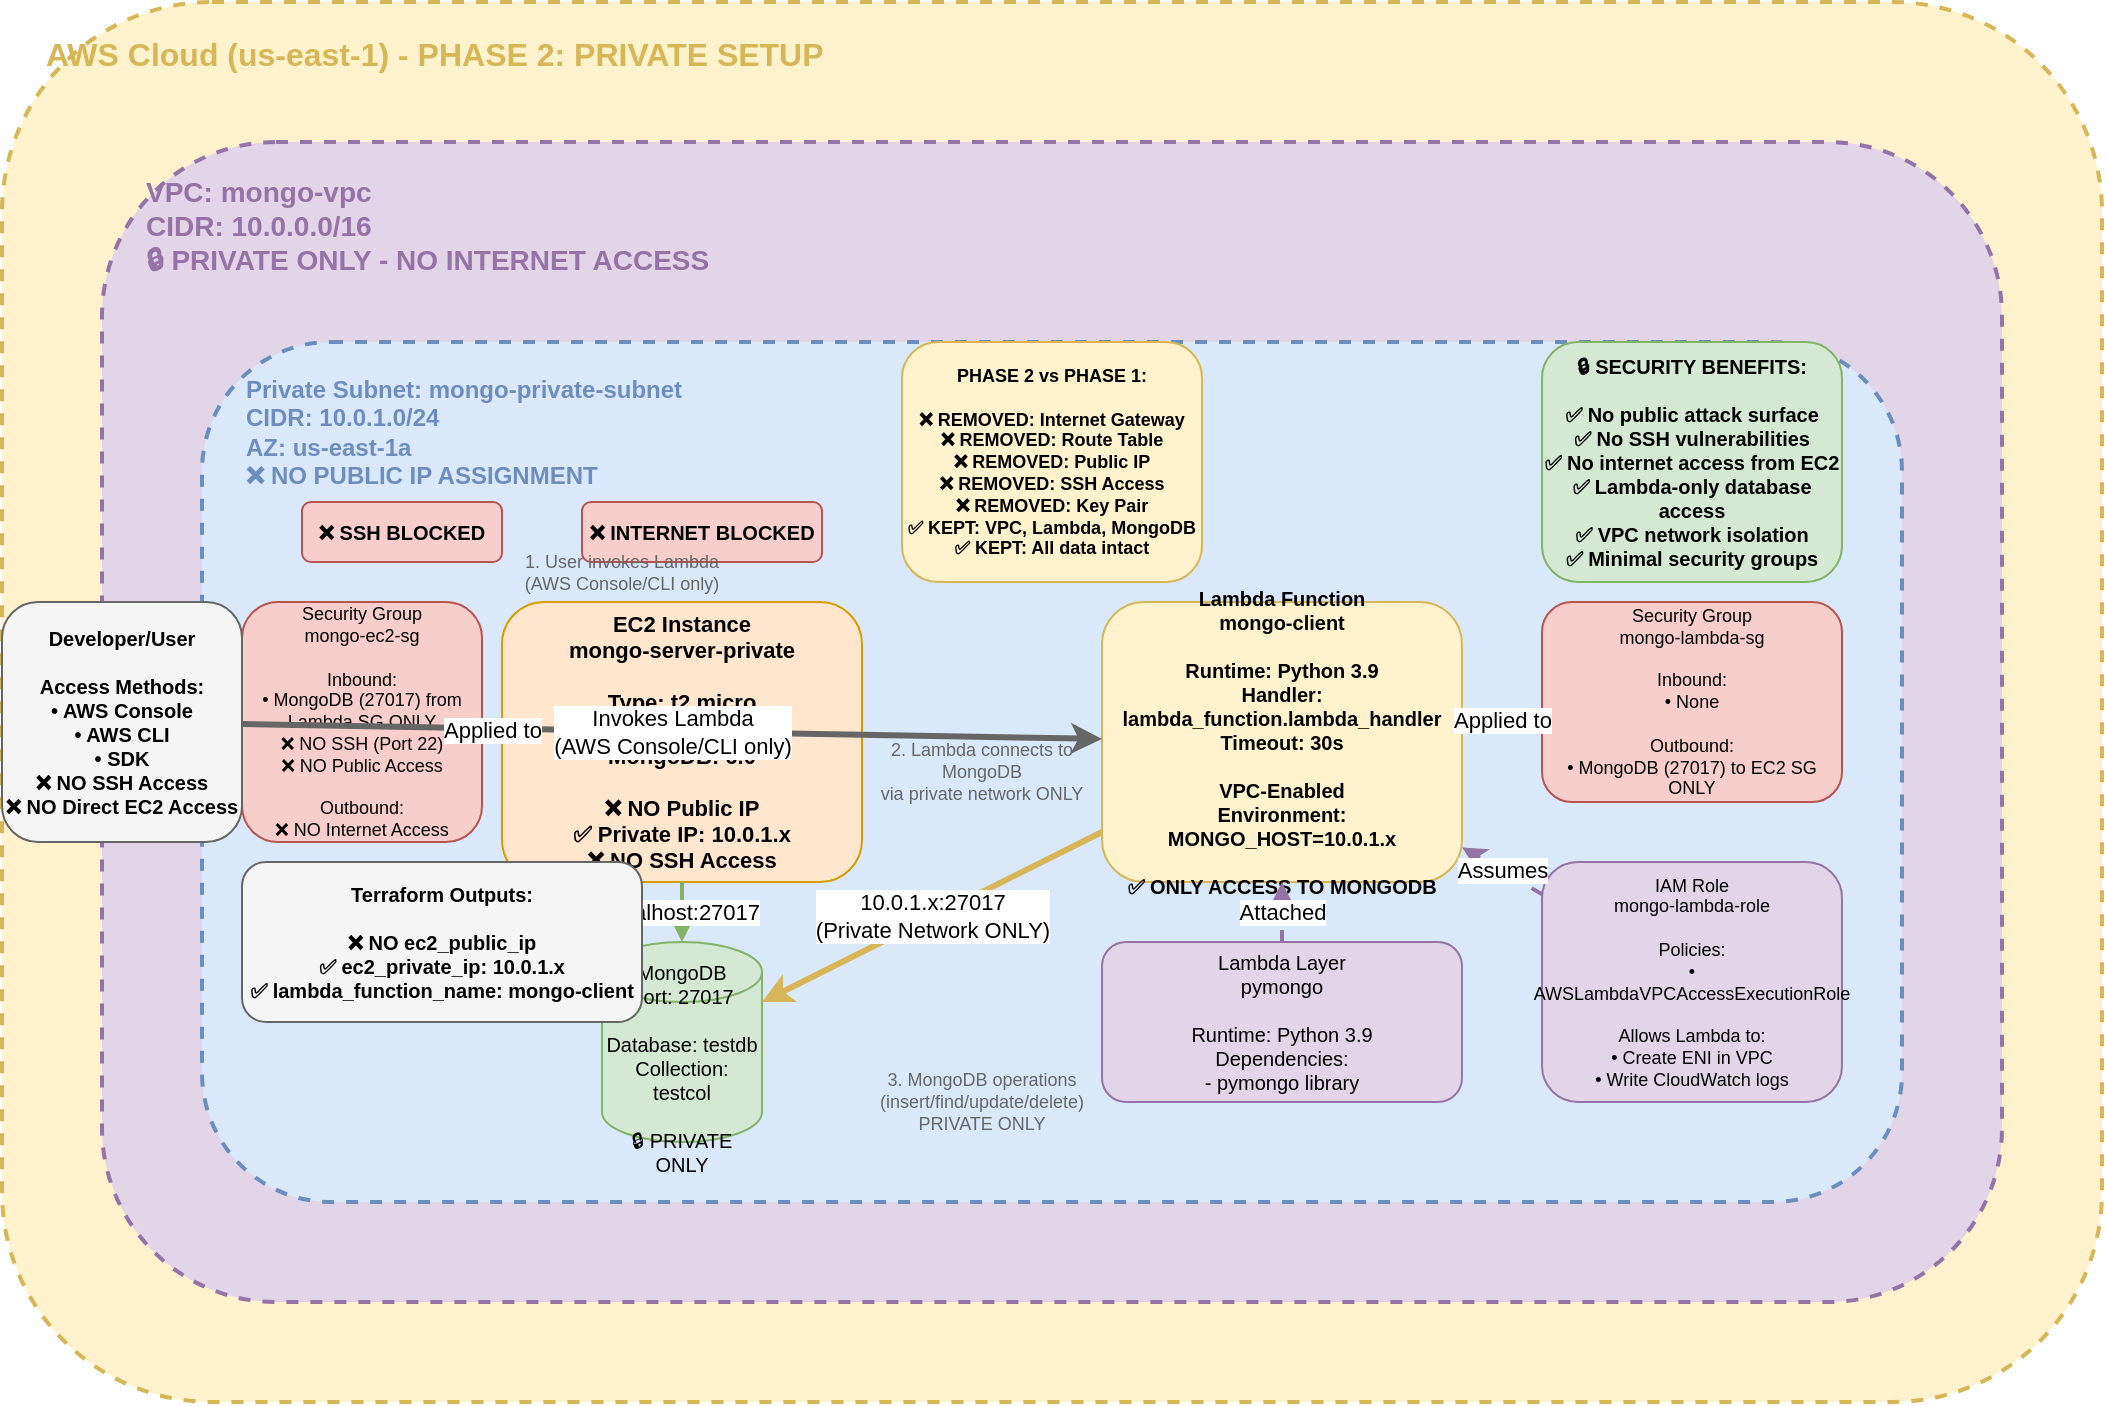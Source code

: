 <mxfile version="22.1.16" type="device">
  <diagram name="AWS MongoDB Lambda Phase 2 - Private" id="aws-mongo-lambda-phase2">
    <mxGraphModel dx="1422" dy="794" grid="1" gridSize="10" guides="1" tooltips="1" connect="1" arrows="1" fold="1" page="1" pageScale="1" pageWidth="1169" pageHeight="827" math="0" shadow="0">
      <root>
        <mxCell id="0" />
        <mxCell id="1" parent="0" />
        
        <!-- AWS Cloud Container -->
        <mxCell id="aws-cloud" value="" style="rounded=1;whiteSpace=wrap;html=1;fillColor=#fff2cc;strokeColor=#d6b656;strokeWidth=2;dashed=1;" vertex="1" parent="1">
          <mxGeometry x="50" y="50" width="1050" height="700" as="geometry" />
        </mxCell>
        <mxCell id="aws-label" value="AWS Cloud (us-east-1) - PHASE 2: PRIVATE SETUP" style="text;html=1;strokeColor=none;fillColor=none;align=left;verticalAlign=top;whiteSpace=wrap;rounded=0;fontSize=16;fontStyle=1;fontColor=#d6b656;" vertex="1" parent="1">
          <mxGeometry x="70" y="60" width="400" height="30" as="geometry" />
        </mxCell>

        <!-- VPC Container -->
        <mxCell id="vpc" value="" style="rounded=1;whiteSpace=wrap;html=1;fillColor=#e1d5e7;strokeColor=#9673a6;strokeWidth=2;dashed=1;" vertex="1" parent="1">
          <mxGeometry x="100" y="120" width="950" height="580" as="geometry" />
        </mxCell>
        <mxCell id="vpc-label" value="VPC: mongo-vpc&#xa;CIDR: 10.0.0.0/16&#xa;🔒 PRIVATE ONLY - NO INTERNET ACCESS" style="text;html=1;strokeColor=none;fillColor=none;align=left;verticalAlign=top;whiteSpace=wrap;rounded=0;fontSize=14;fontStyle=1;fontColor=#9673a6;" vertex="1" parent="1">
          <mxGeometry x="120" y="130" width="300" height="60" as="geometry" />
        </mxCell>

        <!-- Private Subnet -->
        <mxCell id="subnet" value="" style="rounded=1;whiteSpace=wrap;html=1;fillColor=#dae8fc;strokeColor=#6c8ebf;strokeWidth=2;dashed=1;" vertex="1" parent="1">
          <mxGeometry x="150" y="220" width="850" height="430" as="geometry" />
        </mxCell>
        <mxCell id="subnet-label" value="Private Subnet: mongo-private-subnet&#xa;CIDR: 10.0.1.0/24&#xa;AZ: us-east-1a&#xa;❌ NO PUBLIC IP ASSIGNMENT" style="text;html=1;strokeColor=none;fillColor=none;align=left;verticalAlign=top;whiteSpace=wrap;rounded=0;fontSize=12;fontStyle=1;fontColor=#6c8ebf;" vertex="1" parent="1">
          <mxGeometry x="170" y="230" width="250" height="70" as="geometry" />
        </mxCell>

        <!-- EC2 Instance (Private) -->
        <mxCell id="ec2" value="EC2 Instance&#xa;mongo-server-private&#xa;&#xa;Type: t2.micro&#xa;OS: Ubuntu 20.04&#xa;MongoDB: 6.0&#xa;&#xa;❌ NO Public IP&#xa;✅ Private IP: 10.0.1.x&#xa;❌ NO SSH Access" style="rounded=1;whiteSpace=wrap;html=1;fillColor=#ffe6cc;strokeColor=#d79b00;fontSize=11;fontStyle=1;" vertex="1" parent="1">
          <mxGeometry x="300" y="350" width="180" height="140" as="geometry" />
        </mxCell>

        <!-- MongoDB Icon -->
        <mxCell id="mongodb" value="MongoDB&#xa;Port: 27017&#xa;&#xa;Database: testdb&#xa;Collection: testcol&#xa;&#xa;🔒 PRIVATE ONLY" style="shape=cylinder3;whiteSpace=wrap;html=1;boundedLbl=1;backgroundOutline=1;size=15;fillColor=#d5e8d4;strokeColor=#82b366;fontSize=10;" vertex="1" parent="1">
          <mxGeometry x="350" y="520" width="80" height="100" as="geometry" />
        </mxCell>

        <!-- Lambda Function -->
        <mxCell id="lambda" value="Lambda Function&#xa;mongo-client&#xa;&#xa;Runtime: Python 3.9&#xa;Handler: lambda_function.lambda_handler&#xa;Timeout: 30s&#xa;&#xa;VPC-Enabled&#xa;Environment:&#xa;MONGO_HOST=10.0.1.x&#xa;&#xa;✅ ONLY ACCESS TO MONGODB" style="rounded=1;whiteSpace=wrap;html=1;fillColor=#fff2cc;strokeColor=#d6b656;fontSize=10;fontStyle=1;" vertex="1" parent="1">
          <mxGeometry x="600" y="350" width="180" height="140" as="geometry" />
        </mxCell>

        <!-- Lambda Layer -->
        <mxCell id="lambda-layer" value="Lambda Layer&#xa;pymongo&#xa;&#xa;Runtime: Python 3.9&#xa;Dependencies:&#xa;- pymongo library" style="rounded=1;whiteSpace=wrap;html=1;fillColor=#e1d5e7;strokeColor=#9673a6;fontSize=10;" vertex="1" parent="1">
          <mxGeometry x="600" y="520" width="180" height="80" as="geometry" />
        </mxCell>

        <!-- Security Groups -->
        <mxCell id="sg-ec2" value="Security Group&#xa;mongo-ec2-sg&#xa;&#xa;Inbound:&#xa;• MongoDB (27017) from Lambda SG ONLY&#xa;❌ NO SSH (Port 22)&#xa;❌ NO Public Access&#xa;&#xa;Outbound:&#xa;❌ NO Internet Access" style="rounded=1;whiteSpace=wrap;html=1;fillColor=#f8cecc;strokeColor=#b85450;fontSize=9;" vertex="1" parent="1">
          <mxGeometry x="170" y="350" width="120" height="120" as="geometry" />
        </mxCell>

        <mxCell id="sg-lambda" value="Security Group&#xa;mongo-lambda-sg&#xa;&#xa;Inbound:&#xa;• None&#xa;&#xa;Outbound:&#xa;• MongoDB (27017) to EC2 SG ONLY" style="rounded=1;whiteSpace=wrap;html=1;fillColor=#f8cecc;strokeColor=#b85450;fontSize=9;" vertex="1" parent="1">
          <mxGeometry x="820" y="350" width="150" height="100" as="geometry" />
        </mxCell>

        <!-- IAM Role -->
        <mxCell id="iam-role" value="IAM Role&#xa;mongo-lambda-role&#xa;&#xa;Policies:&#xa;• AWSLambdaVPCAccessExecutionRole&#xa;&#xa;Allows Lambda to:&#xa;• Create ENI in VPC&#xa;• Write CloudWatch logs" style="rounded=1;whiteSpace=wrap;html=1;fillColor=#e1d5e7;strokeColor=#9673a6;fontSize=9;" vertex="1" parent="1">
          <mxGeometry x="820" y="480" width="150" height="120" as="geometry" />
        </mxCell>

        <!-- Developer/User (External) -->
        <mxCell id="user" value="Developer/User&#xa;&#xa;Access Methods:&#xa;• AWS Console&#xa;• AWS CLI&#xa;• SDK&#xa;❌ NO SSH Access&#xa;❌ NO Direct EC2 Access" style="rounded=1;whiteSpace=wrap;html=1;fillColor=#f5f5f5;strokeColor=#666666;fontSize=10;fontStyle=1;" vertex="1" parent="1">
          <mxGeometry x="50" y="350" width="120" height="120" as="geometry" />
        </mxCell>

        <!-- Connection Lines -->
        <!-- User to Lambda (via AWS services) -->
        <mxCell id="conn1" value="Invokes Lambda&#xa;(AWS Console/CLI only)" style="endArrow=classic;html=1;rounded=0;strokeWidth=3;strokeColor=#666666;" edge="1" parent="1" source="user" target="lambda">
          <mxGeometry width="50" height="50" relative="1" as="geometry">
            <mxPoint x="170" y="410" as="sourcePoint" />
            <mxPoint x="600" y="420" as="targetPoint" />
          </mxGeometry>
        </mxCell>

        <!-- Lambda to MongoDB (Private Network) -->
        <mxCell id="conn2" value="10.0.1.x:27017&#xa;(Private Network ONLY)" style="endArrow=classic;html=1;rounded=0;strokeWidth=3;strokeColor=#d6b656;" edge="1" parent="1" source="lambda" target="mongodb">
          <mxGeometry width="50" height="50" relative="1" as="geometry">
            <mxPoint x="600" y="450" as="sourcePoint" />
            <mxPoint x="430" y="520" as="targetPoint" />
          </mxGeometry>
        </mxCell>

        <!-- EC2 to MongoDB (localhost) -->
        <mxCell id="conn3" value="localhost:27017" style="endArrow=classic;html=1;rounded=0;strokeWidth=2;strokeColor=#82b366;" edge="1" parent="1" source="ec2" target="mongodb">
          <mxGeometry width="50" height="50" relative="1" as="geometry">
            <mxPoint x="390" y="490" as="sourcePoint" />
            <mxPoint x="390" y="520" as="targetPoint" />
          </mxGeometry>
        </mxCell>

        <!-- Lambda Layer to Lambda -->
        <mxCell id="conn4" value="Attached" style="endArrow=classic;html=1;rounded=0;strokeWidth=2;strokeColor=#9673a6;dashed=1;" edge="1" parent="1" source="lambda-layer" target="lambda">
          <mxGeometry width="50" height="50" relative="1" as="geometry">
            <mxPoint x="690" y="520" as="sourcePoint" />
            <mxPoint x="690" y="490" as="targetPoint" />
          </mxGeometry>
        </mxCell>

        <!-- IAM Role to Lambda -->
        <mxCell id="conn5" value="Assumes" style="endArrow=classic;html=1;rounded=0;strokeWidth=2;strokeColor=#9673a6;dashed=1;" edge="1" parent="1" source="iam-role" target="lambda">
          <mxGeometry width="50" height="50" relative="1" as="geometry">
            <mxPoint x="820" y="540" as="sourcePoint" />
            <mxPoint x="780" y="490" as="targetPoint" />
          </mxGeometry>
        </mxCell>

        <!-- Security Group associations -->
        <mxCell id="conn6" value="Applied to" style="endArrow=classic;html=1;rounded=0;strokeWidth=1;strokeColor=#b85450;dashed=1;" edge="1" parent="1" source="sg-ec2" target="ec2">
          <mxGeometry width="50" height="50" relative="1" as="geometry">
            <mxPoint x="290" y="410" as="sourcePoint" />
            <mxPoint x="300" y="420" as="targetPoint" />
          </mxGeometry>
        </mxCell>

        <mxCell id="conn7" value="Applied to" style="endArrow=classic;html=1;rounded=0;strokeWidth=1;strokeColor=#b85450;dashed=1;" edge="1" parent="1" source="sg-lambda" target="lambda">
          <mxGeometry width="50" height="50" relative="1" as="geometry">
            <mxPoint x="820" y="400" as="sourcePoint" />
            <mxPoint x="780" y="420" as="targetPoint" />
          </mxGeometry>
        </mxCell>

        <!-- Blocked connections (X marks) -->
        <mxCell id="blocked-ssh" value="❌ SSH BLOCKED" style="text;html=1;strokeColor=#b85450;fillColor=#f8cecc;align=center;verticalAlign=middle;whiteSpace=wrap;rounded=1;fontSize=10;fontStyle=1;" vertex="1" parent="1">
          <mxGeometry x="200" y="300" width="100" height="30" as="geometry" />
        </mxCell>

        <mxCell id="blocked-internet" value="❌ INTERNET BLOCKED" style="text;html=1;strokeColor=#b85450;fillColor=#f8cecc;align=center;verticalAlign=middle;whiteSpace=wrap;rounded=1;fontSize=10;fontStyle=1;" vertex="1" parent="1">
          <mxGeometry x="340" y="300" width="120" height="30" as="geometry" />
        </mxCell>

        <!-- Outputs Box -->
        <mxCell id="outputs" value="Terraform Outputs:&#xa;&#xa;❌ NO ec2_public_ip&#xa;✅ ec2_private_ip: 10.0.1.x&#xa;✅ lambda_function_name: mongo-client" style="rounded=1;whiteSpace=wrap;html=1;fillColor=#f5f5f5;strokeColor=#666666;fontSize=10;fontStyle=1;" vertex="1" parent="1">
          <mxGeometry x="170" y="480" width="200" height="80" as="geometry" />
        </mxCell>

        <!-- Data Flow Labels -->
        <mxCell id="flow1" value="1. User invokes Lambda&#xa;(AWS Console/CLI only)" style="text;html=1;strokeColor=none;fillColor=none;align=center;verticalAlign=middle;whiteSpace=wrap;rounded=0;fontSize=9;fontColor=#666666;" vertex="1" parent="1">
          <mxGeometry x="300" y="320" width="120" height="30" as="geometry" />
        </mxCell>

        <mxCell id="flow2" value="2. Lambda connects to MongoDB&#xa;via private network ONLY" style="text;html=1;strokeColor=none;fillColor=none;align=center;verticalAlign=middle;whiteSpace=wrap;rounded=0;fontSize=9;fontColor=#666666;" vertex="1" parent="1">
          <mxGeometry x="480" y="420" width="120" height="30" as="geometry" />
        </mxCell>

        <mxCell id="flow3" value="3. MongoDB operations&#xa;(insert/find/update/delete)&#xa;PRIVATE ONLY" style="text;html=1;strokeColor=none;fillColor=none;align=center;verticalAlign=middle;whiteSpace=wrap;rounded=0;fontSize=9;fontColor=#666666;" vertex="1" parent="1">
          <mxGeometry x="480" y="580" width="120" height="40" as="geometry" />
        </mxCell>

        <!-- Security Benefits Box -->
        <mxCell id="security-benefits" value="🔒 SECURITY BENEFITS:&#xa;&#xa;✅ No public attack surface&#xa;✅ No SSH vulnerabilities&#xa;✅ No internet access from EC2&#xa;✅ Lambda-only database access&#xa;✅ VPC network isolation&#xa;✅ Minimal security groups" style="rounded=1;whiteSpace=wrap;html=1;fillColor=#d5e8d4;strokeColor=#82b366;fontSize=10;fontStyle=1;" vertex="1" parent="1">
          <mxGeometry x="820" y="220" width="150" height="120" as="geometry" />
        </mxCell>

        <!-- Phase Comparison -->
        <mxCell id="phase-comparison" value="PHASE 2 vs PHASE 1:&#xa;&#xa;❌ REMOVED: Internet Gateway&#xa;❌ REMOVED: Route Table&#xa;❌ REMOVED: Public IP&#xa;❌ REMOVED: SSH Access&#xa;❌ REMOVED: Key Pair&#xa;✅ KEPT: VPC, Lambda, MongoDB&#xa;✅ KEPT: All data intact" style="rounded=1;whiteSpace=wrap;html=1;fillColor=#fff2cc;strokeColor=#d6b656;fontSize=9;fontStyle=1;" vertex="1" parent="1">
          <mxGeometry x="500" y="220" width="150" height="120" as="geometry" />
        </mxCell>

      </root>
    </mxGraphModel>
  </diagram>
</mxfile>